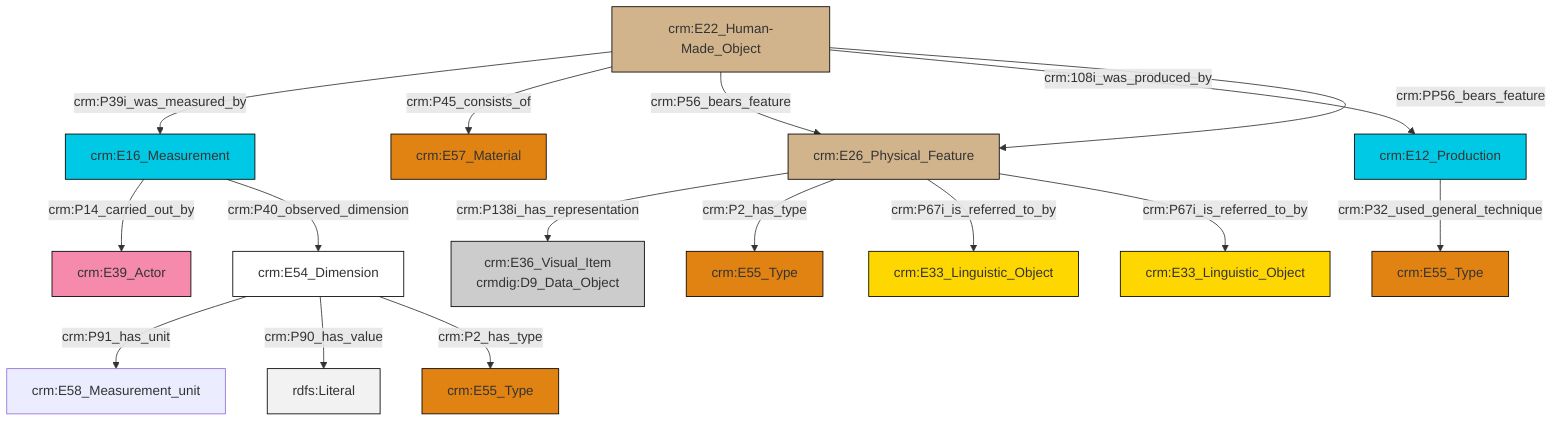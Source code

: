 graph TD
classDef Literal fill:#f2f2f2,stroke:#000000;
classDef CRM_Entity fill:#FFFFFF,stroke:#000000;
classDef Temporal_Entity fill:#00C9E6, stroke:#000000;
classDef Type fill:#E18312, stroke:#000000;
classDef Time-Span fill:#2C9C91, stroke:#000000;
classDef Appellation fill:#FFEB7F, stroke:#000000;
classDef Place fill:#008836, stroke:#000000;
classDef Persistent_Item fill:#B266B2, stroke:#000000;
classDef Conceptual_Object fill:#FFD700, stroke:#000000;
classDef Physical_Thing fill:#D2B48C, stroke:#000000;
classDef Actor fill:#f58aad, stroke:#000000;
classDef PC_Classes fill:#4ce600, stroke:#000000;
classDef Multi fill:#cccccc,stroke:#000000;

2["crm:E54_Dimension"]:::CRM_Entity -->|crm:P91_has_unit| 3["crm:E58_Measurement_unit"]:::Default
4["crm:E26_Physical_Feature"]:::Physical_Thing -->|crm:P138i_has_representation| 0["crm:E36_Visual_Item<br>crmdig:D9_Data_Object"]:::Multi
2["crm:E54_Dimension"]:::CRM_Entity -->|crm:P90_has_value| 5[rdfs:Literal]:::Literal
6["crm:E16_Measurement"]:::Temporal_Entity -->|crm:P14_carried_out_by| 7["crm:E39_Actor"]:::Actor
8["crm:E22_Human-Made_Object"]:::Physical_Thing -->|crm:P39i_was_measured_by| 6["crm:E16_Measurement"]:::Temporal_Entity
17["crm:E12_Production"]:::Temporal_Entity -->|crm:P32_used_general_technique| 11["crm:E55_Type"]:::Type
8["crm:E22_Human-Made_Object"]:::Physical_Thing -->|crm:P45_consists_of| 9["crm:E57_Material"]:::Type
4["crm:E26_Physical_Feature"]:::Physical_Thing -->|crm:P2_has_type| 18["crm:E55_Type"]:::Type
4["crm:E26_Physical_Feature"]:::Physical_Thing -->|crm:P67i_is_referred_to_by| 19["crm:E33_Linguistic_Object"]:::Conceptual_Object
6["crm:E16_Measurement"]:::Temporal_Entity -->|crm:P40_observed_dimension| 2["crm:E54_Dimension"]:::CRM_Entity
2["crm:E54_Dimension"]:::CRM_Entity -->|crm:P2_has_type| 21["crm:E55_Type"]:::Type
4["crm:E26_Physical_Feature"]:::Physical_Thing -->|crm:P67i_is_referred_to_by| 14["crm:E33_Linguistic_Object"]:::Conceptual_Object
8["crm:E22_Human-Made_Object"]:::Physical_Thing -->|crm:P56_bears_feature| 4["crm:E26_Physical_Feature"]:::Physical_Thing
8["crm:E22_Human-Made_Object"]:::Physical_Thing -->|crm:108i_was_produced_by| 17["crm:E12_Production"]:::Temporal_Entity
8["crm:E22_Human-Made_Object"]:::Physical_Thing -->|crm:PP56_bears_feature| 4["crm:E26_Physical_Feature"]:::Physical_Thing